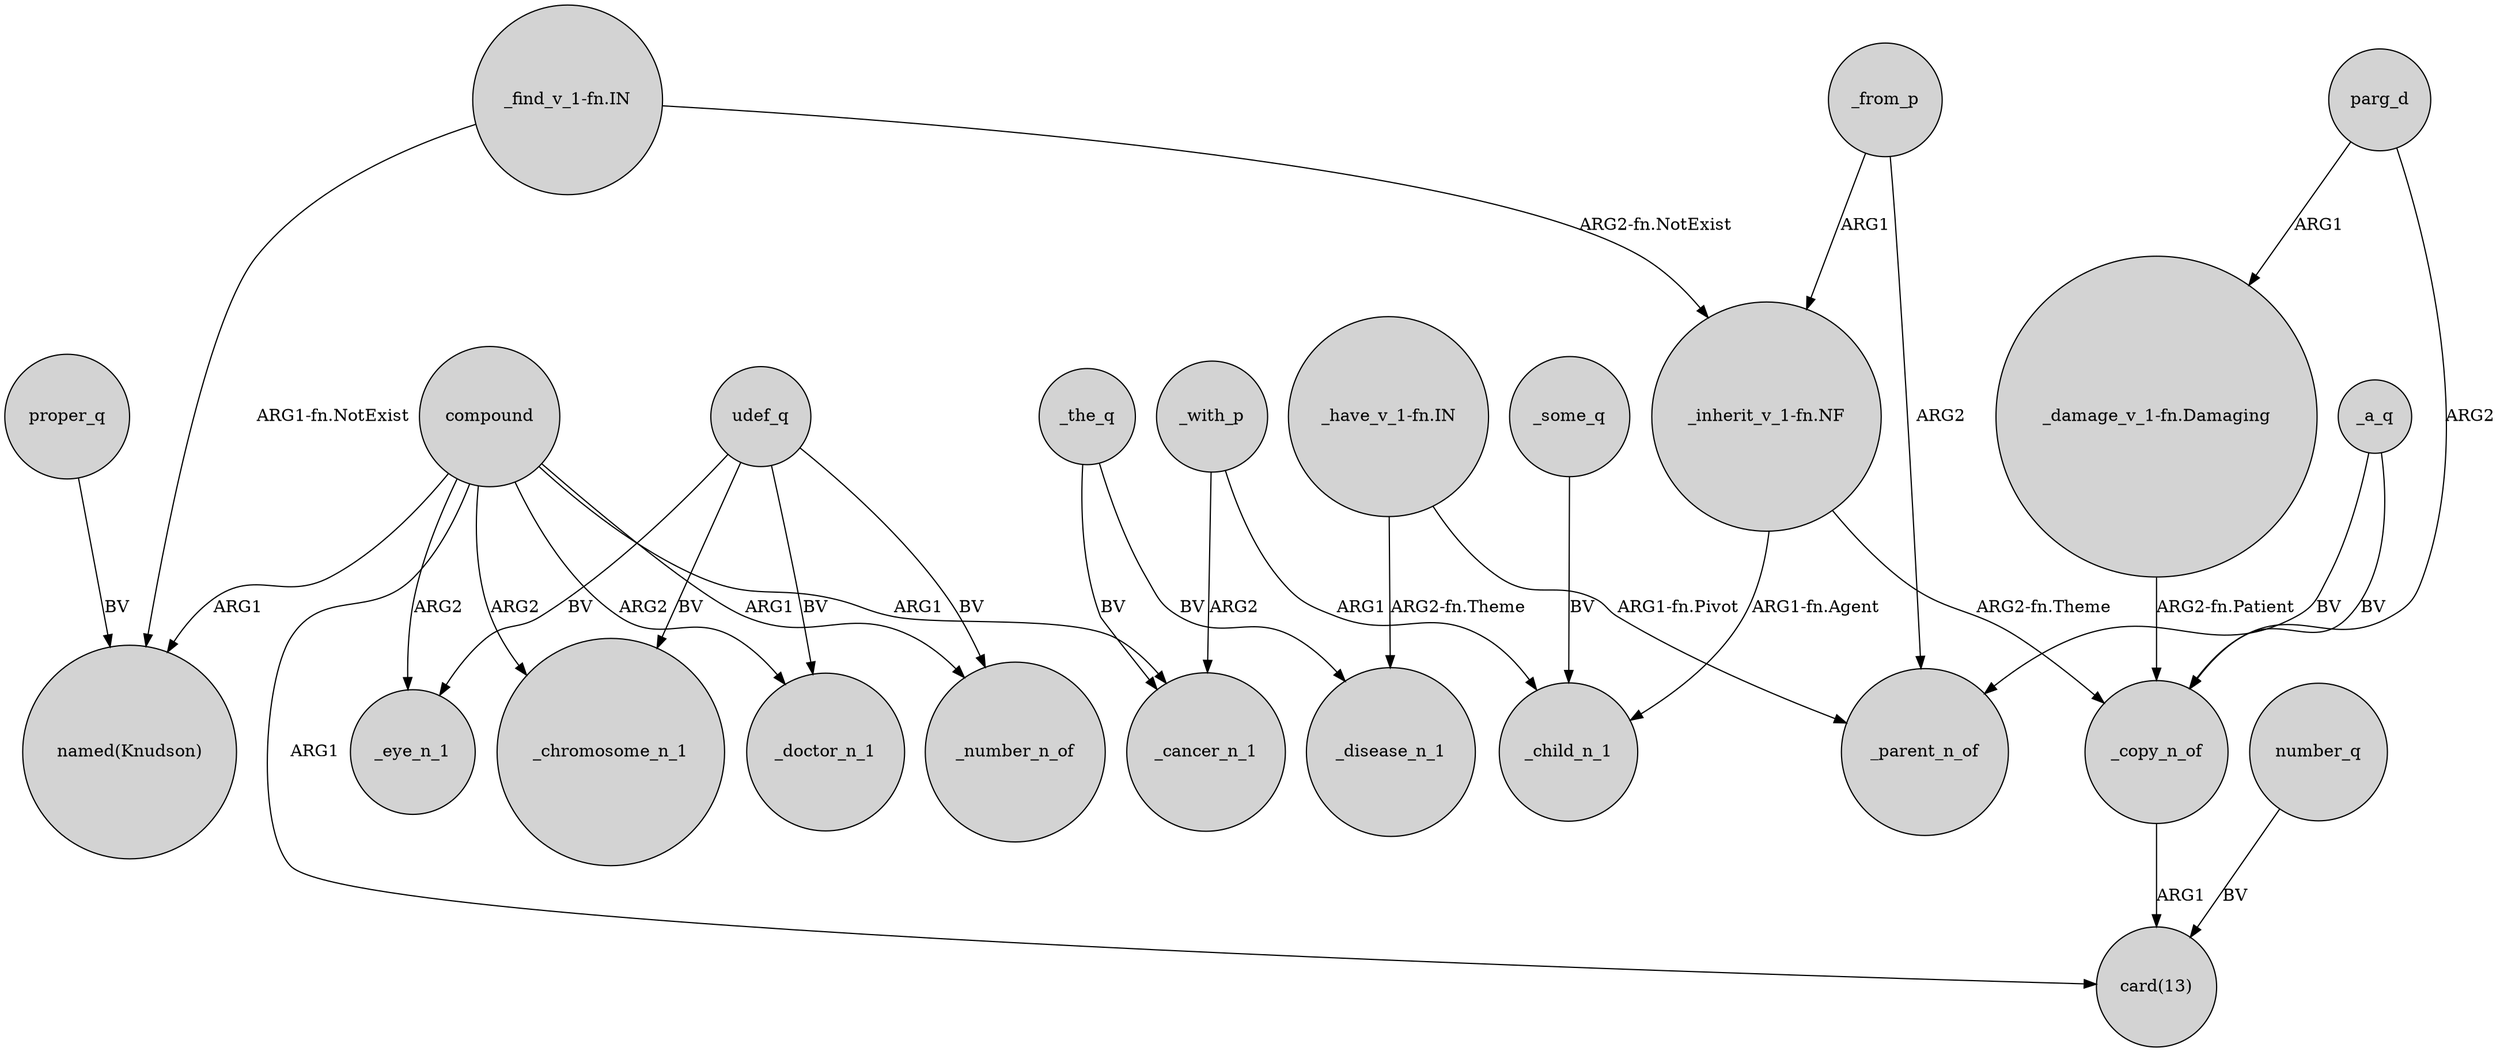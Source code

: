 digraph {
	node [shape=circle style=filled]
	"_find_v_1-fn.IN" -> "_inherit_v_1-fn.NF" [label="ARG2-fn.NotExist"]
	compound -> _doctor_n_1 [label=ARG2]
	udef_q -> _number_n_of [label=BV]
	_the_q -> _cancer_n_1 [label=BV]
	number_q -> "card(13)" [label=BV]
	proper_q -> "named(Knudson)" [label=BV]
	_a_q -> _parent_n_of [label=BV]
	_a_q -> _copy_n_of [label=BV]
	_the_q -> _disease_n_1 [label=BV]
	compound -> _chromosome_n_1 [label=ARG2]
	udef_q -> _doctor_n_1 [label=BV]
	compound -> _eye_n_1 [label=ARG2]
	compound -> _cancer_n_1 [label=ARG1]
	udef_q -> _eye_n_1 [label=BV]
	"_inherit_v_1-fn.NF" -> _copy_n_of [label="ARG2-fn.Theme"]
	compound -> "card(13)" [label=ARG1]
	udef_q -> _chromosome_n_1 [label=BV]
	parg_d -> "_damage_v_1-fn.Damaging" [label=ARG1]
	_from_p -> "_inherit_v_1-fn.NF" [label=ARG1]
	_with_p -> _cancer_n_1 [label=ARG2]
	compound -> "named(Knudson)" [label=ARG1]
	"_inherit_v_1-fn.NF" -> _child_n_1 [label="ARG1-fn.Agent"]
	parg_d -> _copy_n_of [label=ARG2]
	"_find_v_1-fn.IN" -> "named(Knudson)" [label="ARG1-fn.NotExist"]
	_from_p -> _parent_n_of [label=ARG2]
	"_have_v_1-fn.IN" -> _parent_n_of [label="ARG1-fn.Pivot"]
	compound -> _number_n_of [label=ARG1]
	_with_p -> _child_n_1 [label=ARG1]
	_some_q -> _child_n_1 [label=BV]
	"_damage_v_1-fn.Damaging" -> _copy_n_of [label="ARG2-fn.Patient"]
	_copy_n_of -> "card(13)" [label=ARG1]
	"_have_v_1-fn.IN" -> _disease_n_1 [label="ARG2-fn.Theme"]
}
